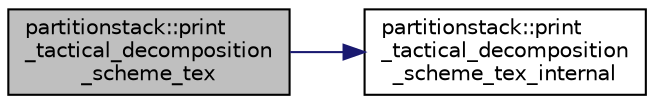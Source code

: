 digraph "partitionstack::print_tactical_decomposition_scheme_tex"
{
  edge [fontname="Helvetica",fontsize="10",labelfontname="Helvetica",labelfontsize="10"];
  node [fontname="Helvetica",fontsize="10",shape=record];
  rankdir="LR";
  Node821 [label="partitionstack::print\l_tactical_decomposition\l_scheme_tex",height=0.2,width=0.4,color="black", fillcolor="grey75", style="filled", fontcolor="black"];
  Node821 -> Node822 [color="midnightblue",fontsize="10",style="solid",fontname="Helvetica"];
  Node822 [label="partitionstack::print\l_tactical_decomposition\l_scheme_tex_internal",height=0.2,width=0.4,color="black", fillcolor="white", style="filled",URL="$d3/d87/classpartitionstack.html#aa79ebae6c167b8517972eb5490298856"];
}
